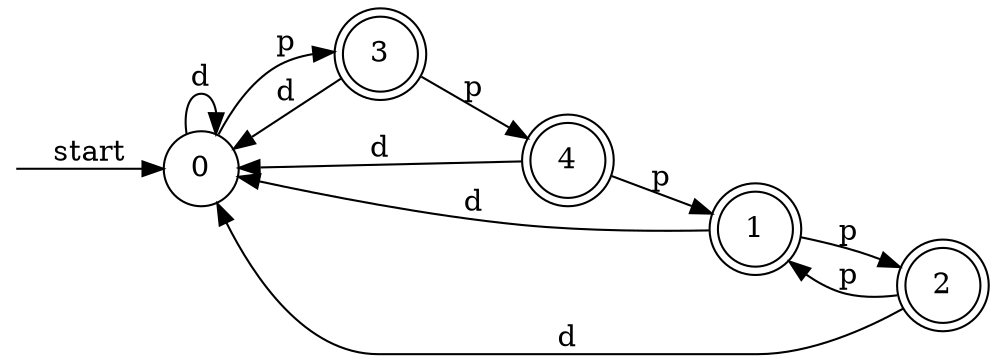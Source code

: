 digraph dfa {
    rankdir = LR;
    node [shape = circle];
    __start [style = invis, shape = point];
    __start -> "0" [ label = "start" ];
    node [shape = doublecircle]; "3" "4" "1" "2"
    node [shape = circle];
    "1" -> "0" [ label = "d" ];
    "1" -> "2" [ label = "p" ];
    "0" -> "0" [ label = "d" ];
    "0" -> "3" [ label = "p" ];
    "2" -> "0" [ label = "d" ];
    "2" -> "1" [ label = "p" ];
    "3" -> "0" [ label = "d" ];
    "3" -> "4" [ label = "p" ];
    "4" -> "0" [ label = "d" ];
    "4" -> "1" [ label = "p" ];
}
